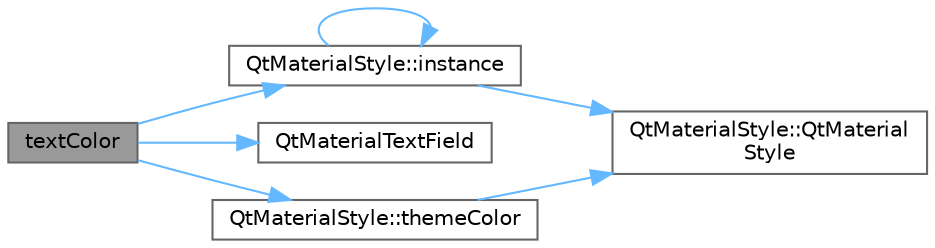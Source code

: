 digraph "textColor"
{
 // LATEX_PDF_SIZE
  bgcolor="transparent";
  edge [fontname=Helvetica,fontsize=10,labelfontname=Helvetica,labelfontsize=10];
  node [fontname=Helvetica,fontsize=10,shape=box,height=0.2,width=0.4];
  rankdir="LR";
  Node1 [id="Node000001",label="textColor",height=0.2,width=0.4,color="gray40", fillcolor="grey60", style="filled", fontcolor="black",tooltip="获取文本颜色"];
  Node1 -> Node2 [id="edge1_Node000001_Node000002",color="steelblue1",style="solid",tooltip=" "];
  Node2 [id="Node000002",label="QtMaterialStyle::instance",height=0.2,width=0.4,color="grey40", fillcolor="white", style="filled",URL="$class_qt_material_style.html#ae88e34c52fff15c9783d3626d670e471",tooltip="获取单例实例"];
  Node2 -> Node2 [id="edge2_Node000002_Node000002",color="steelblue1",style="solid",tooltip=" "];
  Node2 -> Node3 [id="edge3_Node000002_Node000003",color="steelblue1",style="solid",tooltip=" "];
  Node3 [id="Node000003",label="QtMaterialStyle::QtMaterial\lStyle",height=0.2,width=0.4,color="grey40", fillcolor="white", style="filled",URL="$class_qt_material_style.html#a0daadaac95fd2f5a1697685265eb20ee",tooltip="< 声明私有类"];
  Node1 -> Node4 [id="edge4_Node000001_Node000004",color="steelblue1",style="solid",tooltip=" "];
  Node4 [id="Node000004",label="QtMaterialTextField",height=0.2,width=0.4,color="grey40", fillcolor="white", style="filled",URL="$class_qt_material_text_field.html#a30bf795680f8692812bf52b390e1eb0d",tooltip="构造函数，初始化文本输入框"];
  Node1 -> Node5 [id="edge5_Node000001_Node000005",color="steelblue1",style="solid",tooltip=" "];
  Node5 [id="Node000005",label="QtMaterialStyle::themeColor",height=0.2,width=0.4,color="grey40", fillcolor="white", style="filled",URL="$class_qt_material_style.html#aa27737c1d02ac2d46e2be45e068e176e",tooltip="获取主题颜色"];
  Node5 -> Node3 [id="edge6_Node000005_Node000003",color="steelblue1",style="solid",tooltip=" "];
}
